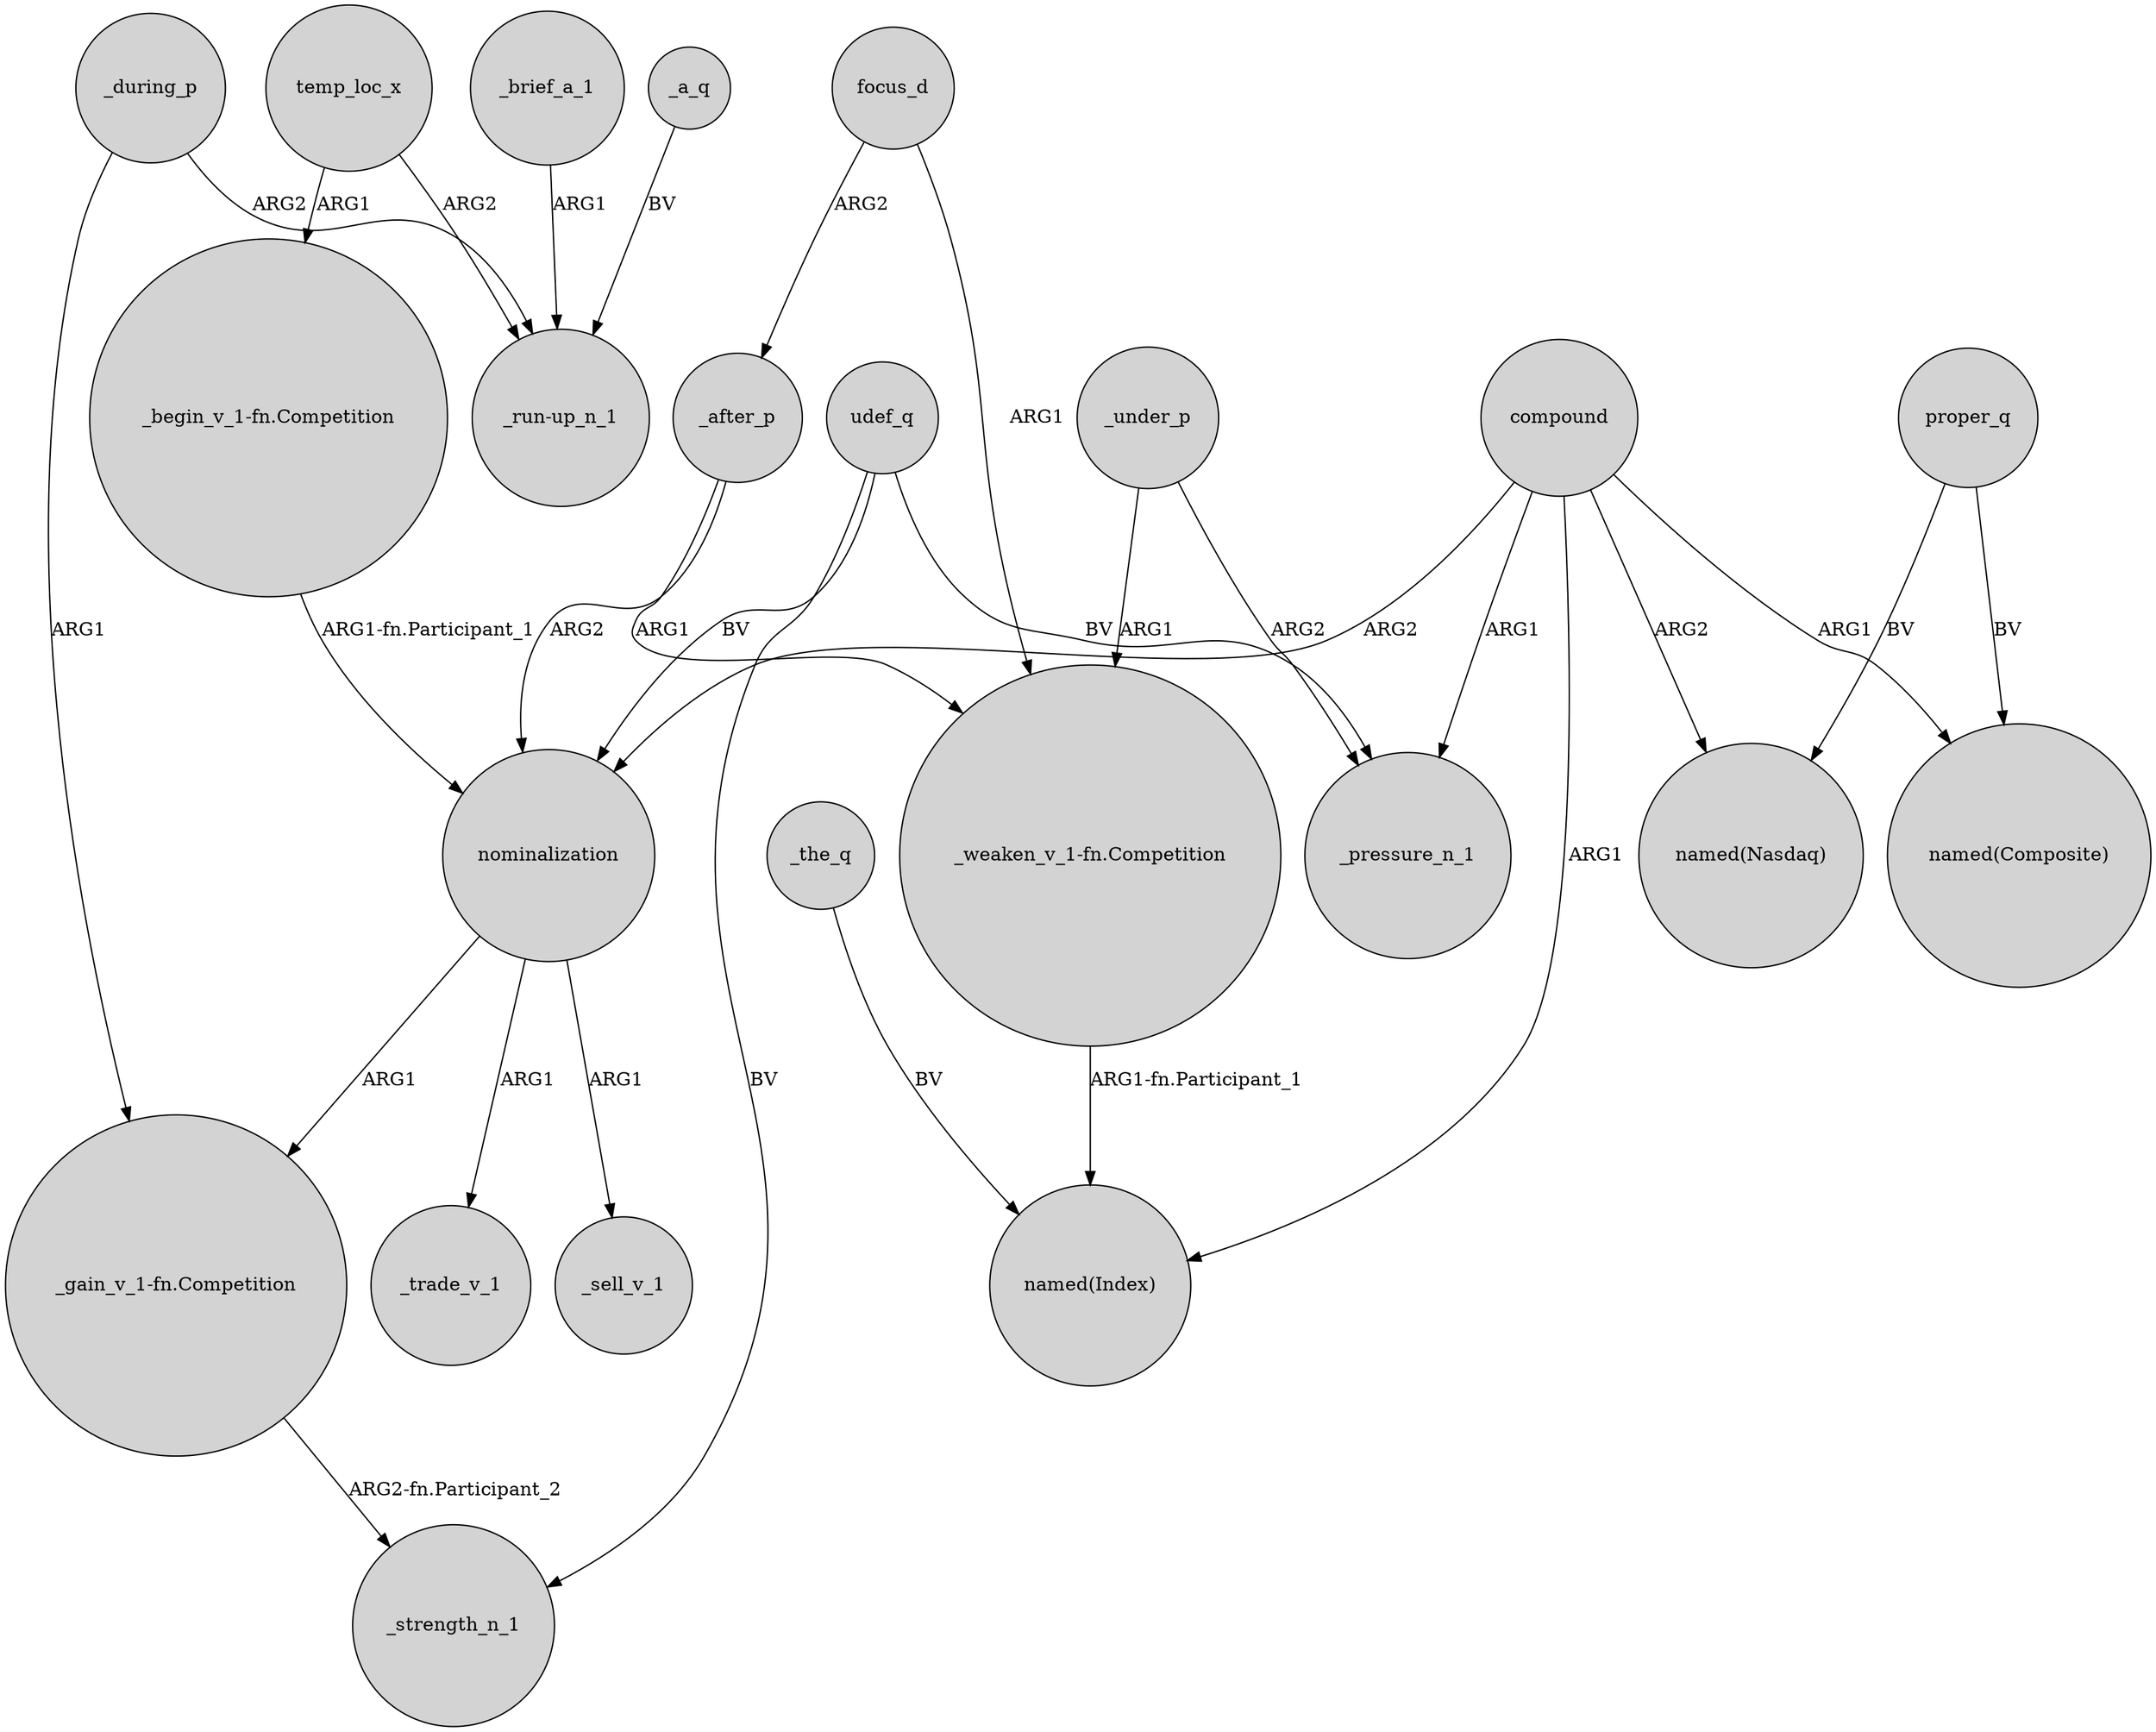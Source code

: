 digraph {
	node [shape=circle style=filled]
	_brief_a_1 -> "_run-up_n_1" [label=ARG1]
	"_weaken_v_1-fn.Competition" -> "named(Index)" [label="ARG1-fn.Participant_1"]
	compound -> "named(Index)" [label=ARG1]
	proper_q -> "named(Composite)" [label=BV]
	proper_q -> "named(Nasdaq)" [label=BV]
	udef_q -> nominalization [label=BV]
	temp_loc_x -> "_run-up_n_1" [label=ARG2]
	_under_p -> _pressure_n_1 [label=ARG2]
	_the_q -> "named(Index)" [label=BV]
	udef_q -> _pressure_n_1 [label=BV]
	compound -> nominalization [label=ARG2]
	_after_p -> "_weaken_v_1-fn.Competition" [label=ARG1]
	_during_p -> "_run-up_n_1" [label=ARG2]
	_after_p -> nominalization [label=ARG2]
	_during_p -> "_gain_v_1-fn.Competition" [label=ARG1]
	focus_d -> "_weaken_v_1-fn.Competition" [label=ARG1]
	compound -> "named(Composite)" [label=ARG1]
	_under_p -> "_weaken_v_1-fn.Competition" [label=ARG1]
	focus_d -> _after_p [label=ARG2]
	udef_q -> _strength_n_1 [label=BV]
	nominalization -> _sell_v_1 [label=ARG1]
	temp_loc_x -> "_begin_v_1-fn.Competition" [label=ARG1]
	compound -> _pressure_n_1 [label=ARG1]
	nominalization -> "_gain_v_1-fn.Competition" [label=ARG1]
	"_begin_v_1-fn.Competition" -> nominalization [label="ARG1-fn.Participant_1"]
	"_gain_v_1-fn.Competition" -> _strength_n_1 [label="ARG2-fn.Participant_2"]
	compound -> "named(Nasdaq)" [label=ARG2]
	nominalization -> _trade_v_1 [label=ARG1]
	_a_q -> "_run-up_n_1" [label=BV]
}
